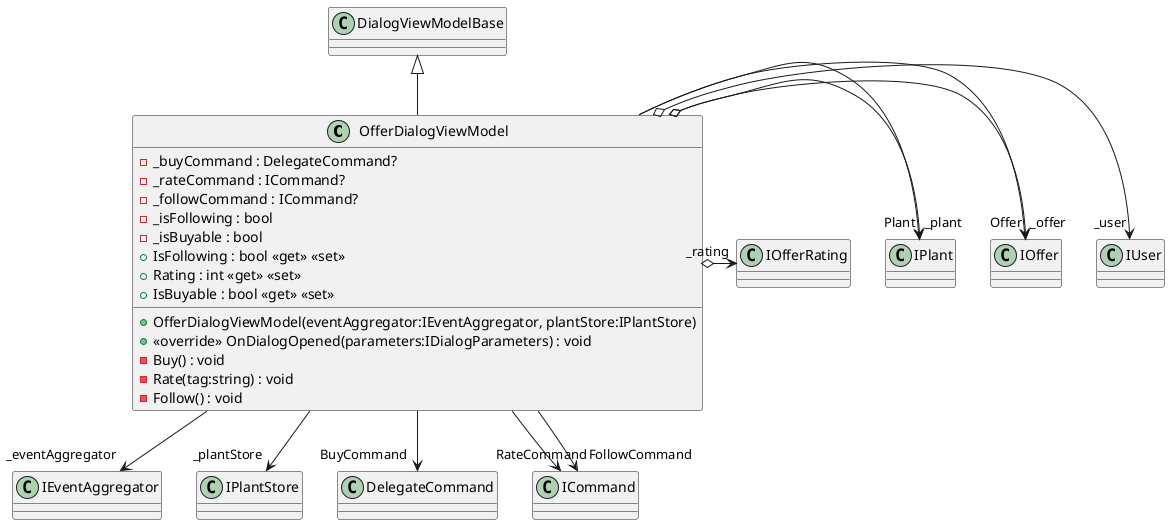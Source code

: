 @startuml
class OfferDialogViewModel {
    - _buyCommand : DelegateCommand?
    - _rateCommand : ICommand?
    - _followCommand : ICommand?
    - _isFollowing : bool
    - _isBuyable : bool
    + IsFollowing : bool <<get>> <<set>>
    + Rating : int <<get>> <<set>>
    + IsBuyable : bool <<get>> <<set>>
    + OfferDialogViewModel(eventAggregator:IEventAggregator, plantStore:IPlantStore)
    + <<override>> OnDialogOpened(parameters:IDialogParameters) : void
    - Buy() : void
    - Rate(tag:string) : void
    - Follow() : void
}
DialogViewModelBase <|-- OfferDialogViewModel
OfferDialogViewModel --> "_eventAggregator" IEventAggregator
OfferDialogViewModel --> "_plantStore" IPlantStore
OfferDialogViewModel o-> "_user" IUser
OfferDialogViewModel o-> "_offer" IOffer
OfferDialogViewModel o-> "_plant" IPlant
OfferDialogViewModel o-> "_rating" IOfferRating
OfferDialogViewModel --> "BuyCommand" DelegateCommand
OfferDialogViewModel --> "RateCommand" ICommand
OfferDialogViewModel --> "FollowCommand" ICommand
OfferDialogViewModel --> "Offer" IOffer
OfferDialogViewModel --> "Plant" IPlant
@enduml
